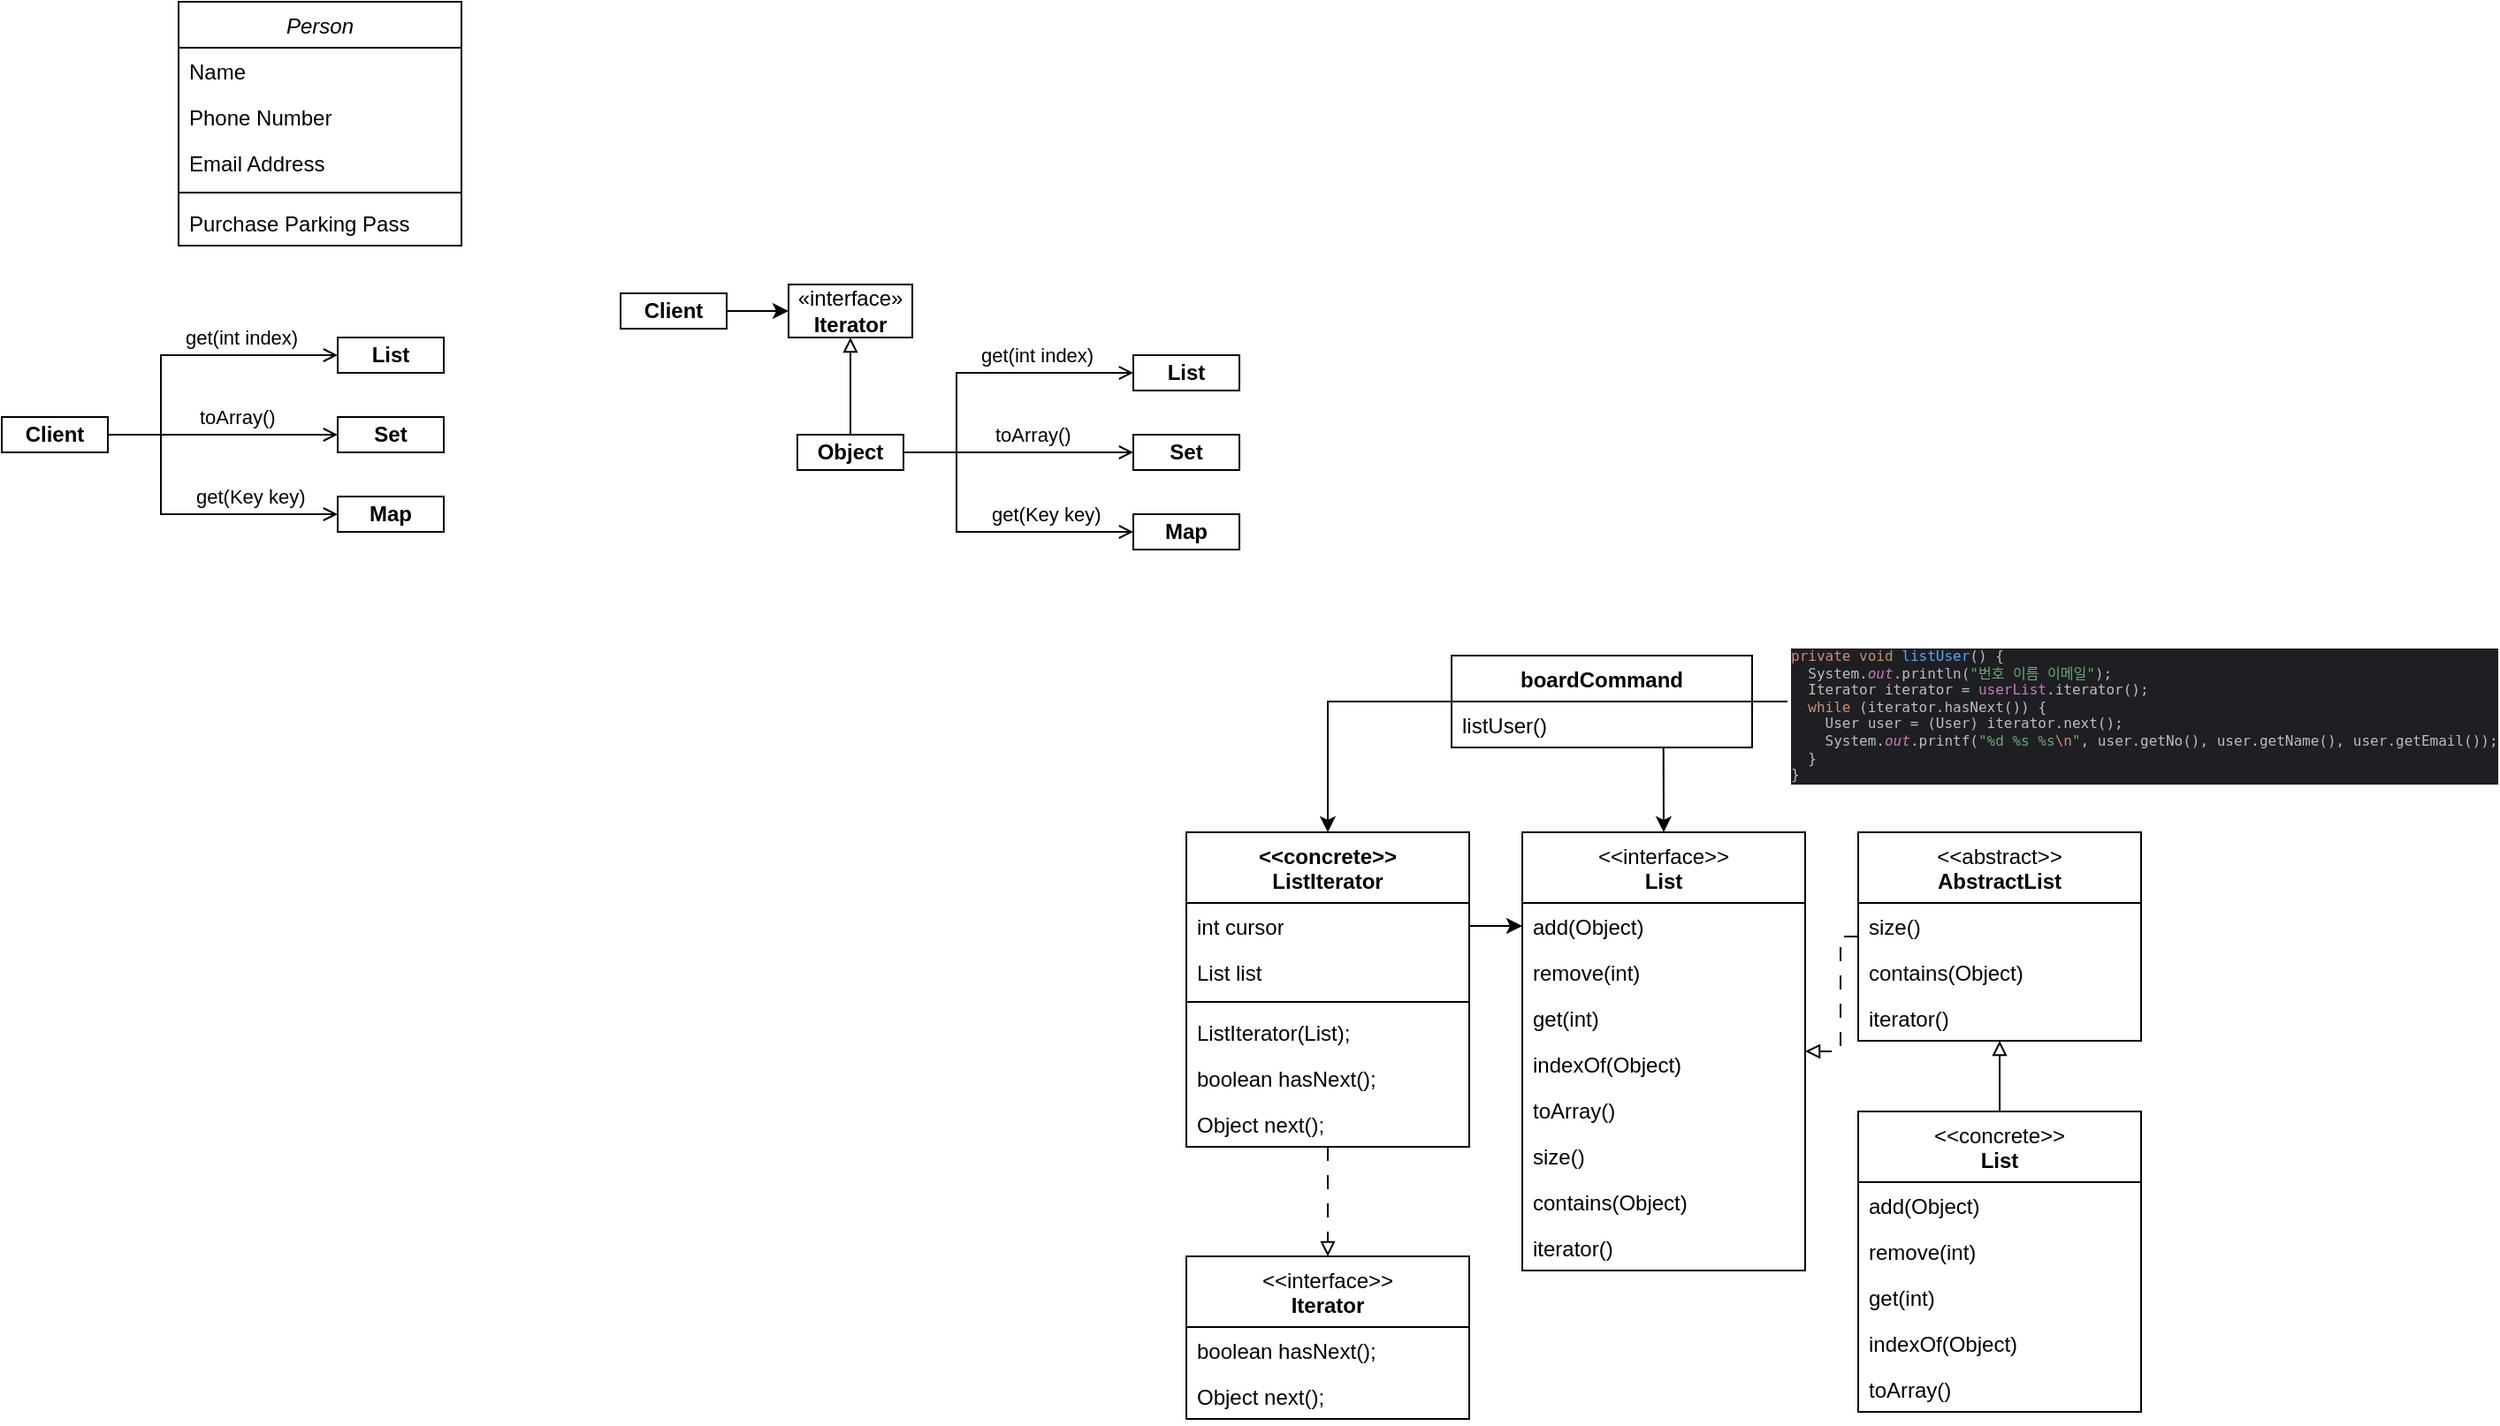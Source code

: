 <mxfile version="24.6.4" type="device">
  <diagram id="C5RBs43oDa-KdzZeNtuy" name="Page-1">
    <mxGraphModel dx="1434" dy="907" grid="1" gridSize="10" guides="1" tooltips="1" connect="1" arrows="1" fold="1" page="1" pageScale="1" pageWidth="827" pageHeight="1169" math="0" shadow="0">
      <root>
        <mxCell id="WIyWlLk6GJQsqaUBKTNV-0" />
        <mxCell id="WIyWlLk6GJQsqaUBKTNV-1" parent="WIyWlLk6GJQsqaUBKTNV-0" />
        <mxCell id="zkfFHV4jXpPFQw0GAbJ--0" value="Person" style="swimlane;fontStyle=2;align=center;verticalAlign=top;childLayout=stackLayout;horizontal=1;startSize=26;horizontalStack=0;resizeParent=1;resizeLast=0;collapsible=1;marginBottom=0;rounded=0;shadow=0;strokeWidth=1;" parent="WIyWlLk6GJQsqaUBKTNV-1" vertex="1">
          <mxGeometry x="150" y="60" width="160" height="138" as="geometry">
            <mxRectangle x="230" y="140" width="160" height="26" as="alternateBounds" />
          </mxGeometry>
        </mxCell>
        <mxCell id="zkfFHV4jXpPFQw0GAbJ--1" value="Name" style="text;align=left;verticalAlign=top;spacingLeft=4;spacingRight=4;overflow=hidden;rotatable=0;points=[[0,0.5],[1,0.5]];portConstraint=eastwest;" parent="zkfFHV4jXpPFQw0GAbJ--0" vertex="1">
          <mxGeometry y="26" width="160" height="26" as="geometry" />
        </mxCell>
        <mxCell id="zkfFHV4jXpPFQw0GAbJ--2" value="Phone Number" style="text;align=left;verticalAlign=top;spacingLeft=4;spacingRight=4;overflow=hidden;rotatable=0;points=[[0,0.5],[1,0.5]];portConstraint=eastwest;rounded=0;shadow=0;html=0;" parent="zkfFHV4jXpPFQw0GAbJ--0" vertex="1">
          <mxGeometry y="52" width="160" height="26" as="geometry" />
        </mxCell>
        <mxCell id="zkfFHV4jXpPFQw0GAbJ--3" value="Email Address" style="text;align=left;verticalAlign=top;spacingLeft=4;spacingRight=4;overflow=hidden;rotatable=0;points=[[0,0.5],[1,0.5]];portConstraint=eastwest;rounded=0;shadow=0;html=0;" parent="zkfFHV4jXpPFQw0GAbJ--0" vertex="1">
          <mxGeometry y="78" width="160" height="26" as="geometry" />
        </mxCell>
        <mxCell id="zkfFHV4jXpPFQw0GAbJ--4" value="" style="line;html=1;strokeWidth=1;align=left;verticalAlign=middle;spacingTop=-1;spacingLeft=3;spacingRight=3;rotatable=0;labelPosition=right;points=[];portConstraint=eastwest;" parent="zkfFHV4jXpPFQw0GAbJ--0" vertex="1">
          <mxGeometry y="104" width="160" height="8" as="geometry" />
        </mxCell>
        <mxCell id="zkfFHV4jXpPFQw0GAbJ--5" value="Purchase Parking Pass" style="text;align=left;verticalAlign=top;spacingLeft=4;spacingRight=4;overflow=hidden;rotatable=0;points=[[0,0.5],[1,0.5]];portConstraint=eastwest;" parent="zkfFHV4jXpPFQw0GAbJ--0" vertex="1">
          <mxGeometry y="112" width="160" height="26" as="geometry" />
        </mxCell>
        <mxCell id="RzaKTPC1rMONNYQA7g9y-0" value="&lt;b&gt;List&lt;/b&gt;" style="html=1;whiteSpace=wrap;" parent="WIyWlLk6GJQsqaUBKTNV-1" vertex="1">
          <mxGeometry x="240" y="250" width="60" height="20" as="geometry" />
        </mxCell>
        <mxCell id="RzaKTPC1rMONNYQA7g9y-1" value="&lt;b&gt;Set&lt;/b&gt;" style="html=1;whiteSpace=wrap;" parent="WIyWlLk6GJQsqaUBKTNV-1" vertex="1">
          <mxGeometry x="240" y="295" width="60" height="20" as="geometry" />
        </mxCell>
        <mxCell id="RzaKTPC1rMONNYQA7g9y-2" value="&lt;b&gt;Map&lt;/b&gt;" style="html=1;whiteSpace=wrap;" parent="WIyWlLk6GJQsqaUBKTNV-1" vertex="1">
          <mxGeometry x="240" y="340" width="60" height="20" as="geometry" />
        </mxCell>
        <mxCell id="RzaKTPC1rMONNYQA7g9y-4" style="edgeStyle=orthogonalEdgeStyle;rounded=0;orthogonalLoop=1;jettySize=auto;html=1;exitX=1;exitY=0.5;exitDx=0;exitDy=0;entryX=0;entryY=0.5;entryDx=0;entryDy=0;endArrow=open;endFill=0;" parent="WIyWlLk6GJQsqaUBKTNV-1" source="RzaKTPC1rMONNYQA7g9y-3" target="RzaKTPC1rMONNYQA7g9y-0" edge="1">
          <mxGeometry relative="1" as="geometry">
            <Array as="points">
              <mxPoint x="140" y="305" />
              <mxPoint x="140" y="260" />
            </Array>
          </mxGeometry>
        </mxCell>
        <mxCell id="RzaKTPC1rMONNYQA7g9y-7" value="get(int index)" style="edgeLabel;html=1;align=left;verticalAlign=middle;resizable=0;points=[];" parent="RzaKTPC1rMONNYQA7g9y-4" vertex="1" connectable="0">
          <mxGeometry x="0.625" y="-1" relative="1" as="geometry">
            <mxPoint x="-55" y="-11" as="offset" />
          </mxGeometry>
        </mxCell>
        <mxCell id="RzaKTPC1rMONNYQA7g9y-5" style="edgeStyle=orthogonalEdgeStyle;rounded=0;orthogonalLoop=1;jettySize=auto;html=1;entryX=0;entryY=0.5;entryDx=0;entryDy=0;endArrow=open;endFill=0;" parent="WIyWlLk6GJQsqaUBKTNV-1" source="RzaKTPC1rMONNYQA7g9y-3" target="RzaKTPC1rMONNYQA7g9y-1" edge="1">
          <mxGeometry relative="1" as="geometry" />
        </mxCell>
        <mxCell id="RzaKTPC1rMONNYQA7g9y-8" value="toArray()" style="edgeLabel;html=1;align=left;verticalAlign=middle;resizable=0;points=[];" parent="RzaKTPC1rMONNYQA7g9y-5" vertex="1" connectable="0">
          <mxGeometry x="0.23" y="-1" relative="1" as="geometry">
            <mxPoint x="-30" y="-11" as="offset" />
          </mxGeometry>
        </mxCell>
        <mxCell id="RzaKTPC1rMONNYQA7g9y-6" style="edgeStyle=orthogonalEdgeStyle;rounded=0;orthogonalLoop=1;jettySize=auto;html=1;entryX=0;entryY=0.5;entryDx=0;entryDy=0;endArrow=open;endFill=0;" parent="WIyWlLk6GJQsqaUBKTNV-1" source="RzaKTPC1rMONNYQA7g9y-3" target="RzaKTPC1rMONNYQA7g9y-2" edge="1">
          <mxGeometry relative="1" as="geometry">
            <Array as="points">
              <mxPoint x="140" y="305" />
              <mxPoint x="140" y="350" />
            </Array>
          </mxGeometry>
        </mxCell>
        <mxCell id="RzaKTPC1rMONNYQA7g9y-10" value="get(Key key)" style="edgeLabel;html=1;align=left;verticalAlign=middle;resizable=0;points=[];" parent="RzaKTPC1rMONNYQA7g9y-6" vertex="1" connectable="0">
          <mxGeometry x="0.416" relative="1" as="geometry">
            <mxPoint x="-31" y="-10" as="offset" />
          </mxGeometry>
        </mxCell>
        <mxCell id="RzaKTPC1rMONNYQA7g9y-3" value="&lt;b&gt;Client&lt;/b&gt;" style="html=1;whiteSpace=wrap;" parent="WIyWlLk6GJQsqaUBKTNV-1" vertex="1">
          <mxGeometry x="50" y="295" width="60" height="20" as="geometry" />
        </mxCell>
        <mxCell id="RzaKTPC1rMONNYQA7g9y-11" value="&lt;b&gt;List&lt;/b&gt;" style="html=1;whiteSpace=wrap;" parent="WIyWlLk6GJQsqaUBKTNV-1" vertex="1">
          <mxGeometry x="690" y="260" width="60" height="20" as="geometry" />
        </mxCell>
        <mxCell id="RzaKTPC1rMONNYQA7g9y-12" value="&lt;b&gt;Set&lt;/b&gt;" style="html=1;whiteSpace=wrap;" parent="WIyWlLk6GJQsqaUBKTNV-1" vertex="1">
          <mxGeometry x="690" y="305" width="60" height="20" as="geometry" />
        </mxCell>
        <mxCell id="RzaKTPC1rMONNYQA7g9y-13" value="&lt;b&gt;Map&lt;/b&gt;" style="html=1;whiteSpace=wrap;" parent="WIyWlLk6GJQsqaUBKTNV-1" vertex="1">
          <mxGeometry x="690" y="350" width="60" height="20" as="geometry" />
        </mxCell>
        <mxCell id="RzaKTPC1rMONNYQA7g9y-14" style="edgeStyle=orthogonalEdgeStyle;rounded=0;orthogonalLoop=1;jettySize=auto;html=1;exitX=1;exitY=0.5;exitDx=0;exitDy=0;entryX=0;entryY=0.5;entryDx=0;entryDy=0;endArrow=open;endFill=0;" parent="WIyWlLk6GJQsqaUBKTNV-1" source="RzaKTPC1rMONNYQA7g9y-20" target="RzaKTPC1rMONNYQA7g9y-11" edge="1">
          <mxGeometry relative="1" as="geometry">
            <Array as="points">
              <mxPoint x="590" y="315" />
              <mxPoint x="590" y="270" />
            </Array>
          </mxGeometry>
        </mxCell>
        <mxCell id="RzaKTPC1rMONNYQA7g9y-15" value="get(int index)" style="edgeLabel;html=1;align=left;verticalAlign=middle;resizable=0;points=[];" parent="RzaKTPC1rMONNYQA7g9y-14" vertex="1" connectable="0">
          <mxGeometry x="0.625" y="-1" relative="1" as="geometry">
            <mxPoint x="-55" y="-11" as="offset" />
          </mxGeometry>
        </mxCell>
        <mxCell id="RzaKTPC1rMONNYQA7g9y-16" style="edgeStyle=orthogonalEdgeStyle;rounded=0;orthogonalLoop=1;jettySize=auto;html=1;entryX=0;entryY=0.5;entryDx=0;entryDy=0;endArrow=open;endFill=0;" parent="WIyWlLk6GJQsqaUBKTNV-1" source="RzaKTPC1rMONNYQA7g9y-20" target="RzaKTPC1rMONNYQA7g9y-12" edge="1">
          <mxGeometry relative="1" as="geometry" />
        </mxCell>
        <mxCell id="RzaKTPC1rMONNYQA7g9y-17" value="toArray()" style="edgeLabel;html=1;align=left;verticalAlign=middle;resizable=0;points=[];" parent="RzaKTPC1rMONNYQA7g9y-16" vertex="1" connectable="0">
          <mxGeometry x="0.23" y="-1" relative="1" as="geometry">
            <mxPoint x="-30" y="-11" as="offset" />
          </mxGeometry>
        </mxCell>
        <mxCell id="RzaKTPC1rMONNYQA7g9y-18" style="edgeStyle=orthogonalEdgeStyle;rounded=0;orthogonalLoop=1;jettySize=auto;html=1;entryX=0;entryY=0.5;entryDx=0;entryDy=0;endArrow=open;endFill=0;" parent="WIyWlLk6GJQsqaUBKTNV-1" source="RzaKTPC1rMONNYQA7g9y-20" target="RzaKTPC1rMONNYQA7g9y-13" edge="1">
          <mxGeometry relative="1" as="geometry">
            <Array as="points">
              <mxPoint x="590" y="315" />
              <mxPoint x="590" y="360" />
            </Array>
          </mxGeometry>
        </mxCell>
        <mxCell id="RzaKTPC1rMONNYQA7g9y-19" value="get(Key key)" style="edgeLabel;html=1;align=left;verticalAlign=middle;resizable=0;points=[];" parent="RzaKTPC1rMONNYQA7g9y-18" vertex="1" connectable="0">
          <mxGeometry x="0.416" relative="1" as="geometry">
            <mxPoint x="-31" y="-10" as="offset" />
          </mxGeometry>
        </mxCell>
        <mxCell id="RzaKTPC1rMONNYQA7g9y-25" style="edgeStyle=orthogonalEdgeStyle;rounded=0;orthogonalLoop=1;jettySize=auto;html=1;entryX=0.5;entryY=1;entryDx=0;entryDy=0;endArrow=block;endFill=0;" parent="WIyWlLk6GJQsqaUBKTNV-1" source="RzaKTPC1rMONNYQA7g9y-20" target="RzaKTPC1rMONNYQA7g9y-22" edge="1">
          <mxGeometry relative="1" as="geometry" />
        </mxCell>
        <mxCell id="RzaKTPC1rMONNYQA7g9y-20" value="&lt;b&gt;Object&lt;/b&gt;" style="html=1;whiteSpace=wrap;" parent="WIyWlLk6GJQsqaUBKTNV-1" vertex="1">
          <mxGeometry x="500" y="305" width="60" height="20" as="geometry" />
        </mxCell>
        <mxCell id="RzaKTPC1rMONNYQA7g9y-22" value="«interface»&lt;br&gt;&lt;b&gt;Iterator&lt;/b&gt;" style="html=1;whiteSpace=wrap;" parent="WIyWlLk6GJQsqaUBKTNV-1" vertex="1">
          <mxGeometry x="495" y="220" width="70" height="30" as="geometry" />
        </mxCell>
        <mxCell id="RzaKTPC1rMONNYQA7g9y-24" style="edgeStyle=orthogonalEdgeStyle;rounded=0;orthogonalLoop=1;jettySize=auto;html=1;entryX=0;entryY=0.5;entryDx=0;entryDy=0;" parent="WIyWlLk6GJQsqaUBKTNV-1" source="RzaKTPC1rMONNYQA7g9y-23" target="RzaKTPC1rMONNYQA7g9y-22" edge="1">
          <mxGeometry relative="1" as="geometry" />
        </mxCell>
        <mxCell id="RzaKTPC1rMONNYQA7g9y-23" value="&lt;b&gt;Client&lt;/b&gt;" style="html=1;whiteSpace=wrap;" parent="WIyWlLk6GJQsqaUBKTNV-1" vertex="1">
          <mxGeometry x="400" y="225" width="60" height="20" as="geometry" />
        </mxCell>
        <mxCell id="RzaKTPC1rMONNYQA7g9y-30" value="&lt;div&gt;&lt;span style=&quot;font-weight: normal;&quot;&gt;&amp;lt;&amp;lt;interface&amp;gt;&amp;gt;&lt;/span&gt;&lt;/div&gt;Iterator" style="swimlane;fontStyle=1;align=center;verticalAlign=top;childLayout=stackLayout;horizontal=1;startSize=40;horizontalStack=0;resizeParent=1;resizeParentMax=0;resizeLast=0;collapsible=1;marginBottom=0;whiteSpace=wrap;html=1;" parent="WIyWlLk6GJQsqaUBKTNV-1" vertex="1">
          <mxGeometry x="720" y="770" width="160" height="92" as="geometry" />
        </mxCell>
        <mxCell id="RzaKTPC1rMONNYQA7g9y-33" value="boolean hasNext();" style="text;strokeColor=none;fillColor=none;align=left;verticalAlign=top;spacingLeft=4;spacingRight=4;overflow=hidden;rotatable=0;points=[[0,0.5],[1,0.5]];portConstraint=eastwest;whiteSpace=wrap;html=1;" parent="RzaKTPC1rMONNYQA7g9y-30" vertex="1">
          <mxGeometry y="40" width="160" height="26" as="geometry" />
        </mxCell>
        <mxCell id="RzaKTPC1rMONNYQA7g9y-34" value="Object next();" style="text;strokeColor=none;fillColor=none;align=left;verticalAlign=top;spacingLeft=4;spacingRight=4;overflow=hidden;rotatable=0;points=[[0,0.5],[1,0.5]];portConstraint=eastwest;whiteSpace=wrap;html=1;" parent="RzaKTPC1rMONNYQA7g9y-30" vertex="1">
          <mxGeometry y="66" width="160" height="26" as="geometry" />
        </mxCell>
        <mxCell id="RzaKTPC1rMONNYQA7g9y-42" style="edgeStyle=orthogonalEdgeStyle;rounded=0;orthogonalLoop=1;jettySize=auto;html=1;endArrow=block;endFill=0;dashed=1;dashPattern=8 8;" parent="WIyWlLk6GJQsqaUBKTNV-1" source="RzaKTPC1rMONNYQA7g9y-35" target="RzaKTPC1rMONNYQA7g9y-30" edge="1">
          <mxGeometry relative="1" as="geometry">
            <mxPoint x="850" y="518" as="targetPoint" />
          </mxGeometry>
        </mxCell>
        <mxCell id="RzaKTPC1rMONNYQA7g9y-97" style="edgeStyle=orthogonalEdgeStyle;rounded=0;orthogonalLoop=1;jettySize=auto;html=1;exitX=1;exitY=0.5;exitDx=0;exitDy=0;" parent="WIyWlLk6GJQsqaUBKTNV-1" source="RzaKTPC1rMONNYQA7g9y-36" target="RzaKTPC1rMONNYQA7g9y-52" edge="1">
          <mxGeometry relative="1" as="geometry">
            <mxPoint x="900" y="550" as="sourcePoint" />
            <mxPoint x="1040" y="570" as="targetPoint" />
            <Array as="points" />
          </mxGeometry>
        </mxCell>
        <mxCell id="RzaKTPC1rMONNYQA7g9y-35" value="&lt;div&gt;&amp;lt;&amp;lt;concrete&amp;gt;&amp;gt;&lt;/div&gt;ListIterator" style="swimlane;fontStyle=1;align=center;verticalAlign=top;childLayout=stackLayout;horizontal=1;startSize=40;horizontalStack=0;resizeParent=1;resizeParentMax=0;resizeLast=0;collapsible=1;marginBottom=0;whiteSpace=wrap;html=1;" parent="WIyWlLk6GJQsqaUBKTNV-1" vertex="1">
          <mxGeometry x="720" y="530" width="160" height="178" as="geometry" />
        </mxCell>
        <mxCell id="RzaKTPC1rMONNYQA7g9y-36" value="int cursor" style="text;strokeColor=none;fillColor=none;align=left;verticalAlign=top;spacingLeft=4;spacingRight=4;overflow=hidden;rotatable=0;points=[[0,0.5],[1,0.5]];portConstraint=eastwest;whiteSpace=wrap;html=1;" parent="RzaKTPC1rMONNYQA7g9y-35" vertex="1">
          <mxGeometry y="40" width="160" height="26" as="geometry" />
        </mxCell>
        <mxCell id="RzaKTPC1rMONNYQA7g9y-39" value="List list" style="text;strokeColor=none;fillColor=none;align=left;verticalAlign=top;spacingLeft=4;spacingRight=4;overflow=hidden;rotatable=0;points=[[0,0.5],[1,0.5]];portConstraint=eastwest;whiteSpace=wrap;html=1;" parent="RzaKTPC1rMONNYQA7g9y-35" vertex="1">
          <mxGeometry y="66" width="160" height="26" as="geometry" />
        </mxCell>
        <mxCell id="RzaKTPC1rMONNYQA7g9y-37" value="" style="line;strokeWidth=1;fillColor=none;align=left;verticalAlign=middle;spacingTop=-1;spacingLeft=3;spacingRight=3;rotatable=0;labelPosition=right;points=[];portConstraint=eastwest;strokeColor=inherit;" parent="RzaKTPC1rMONNYQA7g9y-35" vertex="1">
          <mxGeometry y="92" width="160" height="8" as="geometry" />
        </mxCell>
        <mxCell id="RzaKTPC1rMONNYQA7g9y-40" value="ListIterator(List);" style="text;strokeColor=none;fillColor=none;align=left;verticalAlign=top;spacingLeft=4;spacingRight=4;overflow=hidden;rotatable=0;points=[[0,0.5],[1,0.5]];portConstraint=eastwest;whiteSpace=wrap;html=1;" parent="RzaKTPC1rMONNYQA7g9y-35" vertex="1">
          <mxGeometry y="100" width="160" height="26" as="geometry" />
        </mxCell>
        <mxCell id="RzaKTPC1rMONNYQA7g9y-38" value="boolean hasNext();" style="text;strokeColor=none;fillColor=none;align=left;verticalAlign=top;spacingLeft=4;spacingRight=4;overflow=hidden;rotatable=0;points=[[0,0.5],[1,0.5]];portConstraint=eastwest;whiteSpace=wrap;html=1;" parent="RzaKTPC1rMONNYQA7g9y-35" vertex="1">
          <mxGeometry y="126" width="160" height="26" as="geometry" />
        </mxCell>
        <mxCell id="RzaKTPC1rMONNYQA7g9y-41" value="Object next();" style="text;strokeColor=none;fillColor=none;align=left;verticalAlign=top;spacingLeft=4;spacingRight=4;overflow=hidden;rotatable=0;points=[[0,0.5],[1,0.5]];portConstraint=eastwest;whiteSpace=wrap;html=1;" parent="RzaKTPC1rMONNYQA7g9y-35" vertex="1">
          <mxGeometry y="152" width="160" height="26" as="geometry" />
        </mxCell>
        <mxCell id="RzaKTPC1rMONNYQA7g9y-63" value="&lt;div&gt;&lt;span style=&quot;font-weight: normal;&quot;&gt;&amp;lt;&amp;lt;interface&amp;gt;&amp;gt;&lt;/span&gt;&lt;/div&gt;List" style="swimlane;fontStyle=1;align=center;verticalAlign=top;childLayout=stackLayout;horizontal=1;startSize=40;horizontalStack=0;resizeParent=1;resizeParentMax=0;resizeLast=0;collapsible=1;marginBottom=0;whiteSpace=wrap;html=1;" parent="WIyWlLk6GJQsqaUBKTNV-1" vertex="1">
          <mxGeometry x="910" y="530" width="160" height="248" as="geometry" />
        </mxCell>
        <mxCell id="RzaKTPC1rMONNYQA7g9y-52" value="add(Object)" style="text;strokeColor=none;fillColor=none;align=left;verticalAlign=top;spacingLeft=4;spacingRight=4;overflow=hidden;rotatable=0;points=[[0,0.5],[1,0.5]];portConstraint=eastwest;whiteSpace=wrap;html=1;" parent="RzaKTPC1rMONNYQA7g9y-63" vertex="1">
          <mxGeometry y="40" width="160" height="26" as="geometry" />
        </mxCell>
        <mxCell id="RzaKTPC1rMONNYQA7g9y-62" value="remove(int)" style="text;strokeColor=none;fillColor=none;align=left;verticalAlign=top;spacingLeft=4;spacingRight=4;overflow=hidden;rotatable=0;points=[[0,0.5],[1,0.5]];portConstraint=eastwest;whiteSpace=wrap;html=1;" parent="RzaKTPC1rMONNYQA7g9y-63" vertex="1">
          <mxGeometry y="66" width="160" height="26" as="geometry" />
        </mxCell>
        <mxCell id="RzaKTPC1rMONNYQA7g9y-60" value="get(int)" style="text;strokeColor=none;fillColor=none;align=left;verticalAlign=top;spacingLeft=4;spacingRight=4;overflow=hidden;rotatable=0;points=[[0,0.5],[1,0.5]];portConstraint=eastwest;whiteSpace=wrap;html=1;" parent="RzaKTPC1rMONNYQA7g9y-63" vertex="1">
          <mxGeometry y="92" width="160" height="26" as="geometry" />
        </mxCell>
        <mxCell id="RzaKTPC1rMONNYQA7g9y-59" value="indexOf(Object)" style="text;strokeColor=none;fillColor=none;align=left;verticalAlign=top;spacingLeft=4;spacingRight=4;overflow=hidden;rotatable=0;points=[[0,0.5],[1,0.5]];portConstraint=eastwest;whiteSpace=wrap;html=1;" parent="RzaKTPC1rMONNYQA7g9y-63" vertex="1">
          <mxGeometry y="118" width="160" height="26" as="geometry" />
        </mxCell>
        <mxCell id="RzaKTPC1rMONNYQA7g9y-58" value="toArray()" style="text;strokeColor=none;fillColor=none;align=left;verticalAlign=top;spacingLeft=4;spacingRight=4;overflow=hidden;rotatable=0;points=[[0,0.5],[1,0.5]];portConstraint=eastwest;whiteSpace=wrap;html=1;" parent="RzaKTPC1rMONNYQA7g9y-63" vertex="1">
          <mxGeometry y="144" width="160" height="26" as="geometry" />
        </mxCell>
        <mxCell id="RzaKTPC1rMONNYQA7g9y-57" value="size()" style="text;strokeColor=none;fillColor=none;align=left;verticalAlign=top;spacingLeft=4;spacingRight=4;overflow=hidden;rotatable=0;points=[[0,0.5],[1,0.5]];portConstraint=eastwest;whiteSpace=wrap;html=1;" parent="RzaKTPC1rMONNYQA7g9y-63" vertex="1">
          <mxGeometry y="170" width="160" height="26" as="geometry" />
        </mxCell>
        <mxCell id="RzaKTPC1rMONNYQA7g9y-56" value="contains(Object)" style="text;strokeColor=none;fillColor=none;align=left;verticalAlign=top;spacingLeft=4;spacingRight=4;overflow=hidden;rotatable=0;points=[[0,0.5],[1,0.5]];portConstraint=eastwest;whiteSpace=wrap;html=1;" parent="RzaKTPC1rMONNYQA7g9y-63" vertex="1">
          <mxGeometry y="196" width="160" height="26" as="geometry" />
        </mxCell>
        <mxCell id="RzaKTPC1rMONNYQA7g9y-55" value="iterator()" style="text;strokeColor=none;fillColor=none;align=left;verticalAlign=top;spacingLeft=4;spacingRight=4;overflow=hidden;rotatable=0;points=[[0,0.5],[1,0.5]];portConstraint=eastwest;whiteSpace=wrap;html=1;" parent="RzaKTPC1rMONNYQA7g9y-63" vertex="1">
          <mxGeometry y="222" width="160" height="26" as="geometry" />
        </mxCell>
        <mxCell id="RzaKTPC1rMONNYQA7g9y-98" style="edgeStyle=orthogonalEdgeStyle;rounded=0;orthogonalLoop=1;jettySize=auto;html=1;endArrow=block;endFill=0;dashed=1;dashPattern=8 8;" parent="WIyWlLk6GJQsqaUBKTNV-1" source="RzaKTPC1rMONNYQA7g9y-65" target="RzaKTPC1rMONNYQA7g9y-63" edge="1">
          <mxGeometry relative="1" as="geometry">
            <Array as="points">
              <mxPoint x="1090" y="589" />
              <mxPoint x="1090" y="654" />
            </Array>
          </mxGeometry>
        </mxCell>
        <mxCell id="RzaKTPC1rMONNYQA7g9y-65" value="&lt;div&gt;&lt;span style=&quot;font-weight: normal;&quot;&gt;&amp;lt;&amp;lt;abstract&amp;gt;&amp;gt;&lt;/span&gt;&lt;/div&gt;AbstractList" style="swimlane;fontStyle=1;align=center;verticalAlign=top;childLayout=stackLayout;horizontal=1;startSize=40;horizontalStack=0;resizeParent=1;resizeParentMax=0;resizeLast=0;collapsible=1;marginBottom=0;whiteSpace=wrap;html=1;" parent="WIyWlLk6GJQsqaUBKTNV-1" vertex="1">
          <mxGeometry x="1100" y="530" width="160" height="118" as="geometry" />
        </mxCell>
        <mxCell id="RzaKTPC1rMONNYQA7g9y-71" value="size()" style="text;strokeColor=none;fillColor=none;align=left;verticalAlign=top;spacingLeft=4;spacingRight=4;overflow=hidden;rotatable=0;points=[[0,0.5],[1,0.5]];portConstraint=eastwest;whiteSpace=wrap;html=1;" parent="RzaKTPC1rMONNYQA7g9y-65" vertex="1">
          <mxGeometry y="40" width="160" height="26" as="geometry" />
        </mxCell>
        <mxCell id="RzaKTPC1rMONNYQA7g9y-72" value="contains(Object)" style="text;strokeColor=none;fillColor=none;align=left;verticalAlign=top;spacingLeft=4;spacingRight=4;overflow=hidden;rotatable=0;points=[[0,0.5],[1,0.5]];portConstraint=eastwest;whiteSpace=wrap;html=1;" parent="RzaKTPC1rMONNYQA7g9y-65" vertex="1">
          <mxGeometry y="66" width="160" height="26" as="geometry" />
        </mxCell>
        <mxCell id="RzaKTPC1rMONNYQA7g9y-73" value="iterator()" style="text;strokeColor=none;fillColor=none;align=left;verticalAlign=top;spacingLeft=4;spacingRight=4;overflow=hidden;rotatable=0;points=[[0,0.5],[1,0.5]];portConstraint=eastwest;whiteSpace=wrap;html=1;" parent="RzaKTPC1rMONNYQA7g9y-65" vertex="1">
          <mxGeometry y="92" width="160" height="26" as="geometry" />
        </mxCell>
        <mxCell id="RzaKTPC1rMONNYQA7g9y-99" style="edgeStyle=orthogonalEdgeStyle;rounded=0;orthogonalLoop=1;jettySize=auto;html=1;endArrow=block;endFill=0;" parent="WIyWlLk6GJQsqaUBKTNV-1" source="RzaKTPC1rMONNYQA7g9y-78" target="RzaKTPC1rMONNYQA7g9y-65" edge="1">
          <mxGeometry relative="1" as="geometry" />
        </mxCell>
        <mxCell id="RzaKTPC1rMONNYQA7g9y-78" value="&lt;div&gt;&lt;span style=&quot;font-weight: normal;&quot;&gt;&amp;lt;&amp;lt;concrete&amp;gt;&amp;gt;&lt;/span&gt;&lt;/div&gt;List" style="swimlane;fontStyle=1;align=center;verticalAlign=top;childLayout=stackLayout;horizontal=1;startSize=40;horizontalStack=0;resizeParent=1;resizeParentMax=0;resizeLast=0;collapsible=1;marginBottom=0;whiteSpace=wrap;html=1;" parent="WIyWlLk6GJQsqaUBKTNV-1" vertex="1">
          <mxGeometry x="1100" y="688" width="160" height="170" as="geometry" />
        </mxCell>
        <mxCell id="RzaKTPC1rMONNYQA7g9y-79" value="add(Object)" style="text;strokeColor=none;fillColor=none;align=left;verticalAlign=top;spacingLeft=4;spacingRight=4;overflow=hidden;rotatable=0;points=[[0,0.5],[1,0.5]];portConstraint=eastwest;whiteSpace=wrap;html=1;" parent="RzaKTPC1rMONNYQA7g9y-78" vertex="1">
          <mxGeometry y="40" width="160" height="26" as="geometry" />
        </mxCell>
        <mxCell id="RzaKTPC1rMONNYQA7g9y-80" value="remove(int)" style="text;strokeColor=none;fillColor=none;align=left;verticalAlign=top;spacingLeft=4;spacingRight=4;overflow=hidden;rotatable=0;points=[[0,0.5],[1,0.5]];portConstraint=eastwest;whiteSpace=wrap;html=1;" parent="RzaKTPC1rMONNYQA7g9y-78" vertex="1">
          <mxGeometry y="66" width="160" height="26" as="geometry" />
        </mxCell>
        <mxCell id="RzaKTPC1rMONNYQA7g9y-81" value="get(int)" style="text;strokeColor=none;fillColor=none;align=left;verticalAlign=top;spacingLeft=4;spacingRight=4;overflow=hidden;rotatable=0;points=[[0,0.5],[1,0.5]];portConstraint=eastwest;whiteSpace=wrap;html=1;" parent="RzaKTPC1rMONNYQA7g9y-78" vertex="1">
          <mxGeometry y="92" width="160" height="26" as="geometry" />
        </mxCell>
        <mxCell id="RzaKTPC1rMONNYQA7g9y-82" value="indexOf(Object)" style="text;strokeColor=none;fillColor=none;align=left;verticalAlign=top;spacingLeft=4;spacingRight=4;overflow=hidden;rotatable=0;points=[[0,0.5],[1,0.5]];portConstraint=eastwest;whiteSpace=wrap;html=1;" parent="RzaKTPC1rMONNYQA7g9y-78" vertex="1">
          <mxGeometry y="118" width="160" height="26" as="geometry" />
        </mxCell>
        <mxCell id="RzaKTPC1rMONNYQA7g9y-83" value="toArray()" style="text;strokeColor=none;fillColor=none;align=left;verticalAlign=top;spacingLeft=4;spacingRight=4;overflow=hidden;rotatable=0;points=[[0,0.5],[1,0.5]];portConstraint=eastwest;whiteSpace=wrap;html=1;" parent="RzaKTPC1rMONNYQA7g9y-78" vertex="1">
          <mxGeometry y="144" width="160" height="26" as="geometry" />
        </mxCell>
        <mxCell id="RzaKTPC1rMONNYQA7g9y-92" style="edgeStyle=orthogonalEdgeStyle;rounded=0;orthogonalLoop=1;jettySize=auto;html=1;entryX=0;entryY=0.5;entryDx=0;entryDy=0;endArrow=none;endFill=0;exitX=1;exitY=0.5;exitDx=0;exitDy=0;" parent="WIyWlLk6GJQsqaUBKTNV-1" source="RzaKTPC1rMONNYQA7g9y-87" target="RzaKTPC1rMONNYQA7g9y-91" edge="1">
          <mxGeometry relative="1" as="geometry">
            <mxPoint x="970" y="490" as="sourcePoint" />
          </mxGeometry>
        </mxCell>
        <mxCell id="RzaKTPC1rMONNYQA7g9y-93" style="edgeStyle=orthogonalEdgeStyle;rounded=0;orthogonalLoop=1;jettySize=auto;html=1;entryX=0.5;entryY=0;entryDx=0;entryDy=0;exitX=0.705;exitY=1.001;exitDx=0;exitDy=0;exitPerimeter=0;" parent="WIyWlLk6GJQsqaUBKTNV-1" source="RzaKTPC1rMONNYQA7g9y-90" target="RzaKTPC1rMONNYQA7g9y-63" edge="1">
          <mxGeometry relative="1" as="geometry">
            <mxPoint x="990" y="500" as="sourcePoint" />
            <Array as="points">
              <mxPoint x="990" y="482" />
            </Array>
          </mxGeometry>
        </mxCell>
        <mxCell id="RzaKTPC1rMONNYQA7g9y-96" style="edgeStyle=orthogonalEdgeStyle;rounded=0;orthogonalLoop=1;jettySize=auto;html=1;entryX=0.5;entryY=0;entryDx=0;entryDy=0;exitX=0;exitY=0.5;exitDx=0;exitDy=0;" parent="WIyWlLk6GJQsqaUBKTNV-1" source="RzaKTPC1rMONNYQA7g9y-87" target="RzaKTPC1rMONNYQA7g9y-35" edge="1">
          <mxGeometry relative="1" as="geometry">
            <mxPoint x="850" y="456" as="sourcePoint" />
            <mxPoint x="800" y="530" as="targetPoint" />
            <Array as="points">
              <mxPoint x="800" y="456" />
            </Array>
          </mxGeometry>
        </mxCell>
        <mxCell id="RzaKTPC1rMONNYQA7g9y-87" value="boardCommand" style="swimlane;fontStyle=1;align=center;verticalAlign=top;childLayout=stackLayout;horizontal=1;startSize=26;horizontalStack=0;resizeParent=1;resizeParentMax=0;resizeLast=0;collapsible=1;marginBottom=0;whiteSpace=wrap;html=1;" parent="WIyWlLk6GJQsqaUBKTNV-1" vertex="1">
          <mxGeometry x="870" y="430" width="170" height="52" as="geometry" />
        </mxCell>
        <mxCell id="RzaKTPC1rMONNYQA7g9y-90" value="listUser()" style="text;strokeColor=none;fillColor=none;align=left;verticalAlign=top;spacingLeft=4;spacingRight=4;overflow=hidden;rotatable=0;points=[[0,0.5],[1,0.5]];portConstraint=eastwest;whiteSpace=wrap;html=1;" parent="RzaKTPC1rMONNYQA7g9y-87" vertex="1">
          <mxGeometry y="26" width="170" height="26" as="geometry" />
        </mxCell>
        <UserObject label="&lt;div style=&quot;background-color: rgb(30, 31, 34); color: rgb(188, 190, 196); font-size: 8px;&quot;&gt;&lt;pre style=&quot;font-family: D2Coding, monospace; font-size: 8px;&quot;&gt;&lt;span style=&quot;color: rgb(207, 142, 109); font-size: 8px;&quot;&gt;private void &lt;/span&gt;&lt;span style=&quot;color: rgb(86, 168, 245); font-size: 8px;&quot;&gt;listUser&lt;/span&gt;() {&lt;br style=&quot;font-size: 8px;&quot;&gt;  System.&lt;span style=&quot;color: rgb(199, 125, 187); font-style: italic; font-size: 8px;&quot;&gt;out&lt;/span&gt;.println(&lt;span style=&quot;color: rgb(106, 171, 115); font-size: 8px;&quot;&gt;&quot;번호 이름 이메일&quot;&lt;/span&gt;);&lt;br style=&quot;font-size: 8px;&quot;&gt;  Iterator iterator = &lt;span style=&quot;color: rgb(199, 125, 187); font-size: 8px;&quot;&gt;userList&lt;/span&gt;.iterator();&lt;br style=&quot;font-size: 8px;&quot;&gt;  &lt;span style=&quot;color: rgb(207, 142, 109); font-size: 8px;&quot;&gt;while &lt;/span&gt;(iterator.hasNext()) {&lt;br style=&quot;font-size: 8px;&quot;&gt;    User user = (User) iterator.next();&lt;br style=&quot;font-size: 8px;&quot;&gt;    System.&lt;span style=&quot;color: rgb(199, 125, 187); font-style: italic; font-size: 8px;&quot;&gt;out&lt;/span&gt;.printf(&lt;span style=&quot;color: rgb(106, 171, 115); font-size: 8px;&quot;&gt;&quot;%d %s %s&lt;/span&gt;&lt;span style=&quot;color: rgb(207, 142, 109); font-size: 8px;&quot;&gt;\n&lt;/span&gt;&lt;span style=&quot;color: rgb(106, 171, 115); font-size: 8px;&quot;&gt;&quot;&lt;/span&gt;, user.getNo(), user.getName(), user.getEmail());&lt;br style=&quot;font-size: 8px;&quot;&gt;  }&lt;br style=&quot;font-size: 8px;&quot;&gt;}&lt;/pre&gt;&lt;/div&gt;" link="&lt;div style=&quot;background-color:#1e1f22;color:#bcbec4&quot;&gt;&lt;pre style=&quot;font-family:&#39;D2Coding&#39;,monospace;font-size:10.5pt;&quot;&gt;&lt;span style=&quot;color:#cf8e6d;&quot;&gt;private void &lt;/span&gt;&lt;span style=&quot;color:#56a8f5;&quot;&gt;listUser&lt;/span&gt;() {&lt;br&gt;  System.&lt;span style=&quot;color:#c77dbb;font-style:italic;&quot;&gt;out&lt;/span&gt;.println(&lt;span style=&quot;color:#6aab73;&quot;&gt;&quot;번호 이름 이메일&quot;&lt;/span&gt;);&lt;br&gt;  Iterator iterator = &lt;span style=&quot;color:#c77dbb;&quot;&gt;userList&lt;/span&gt;.iterator();&lt;br&gt;  &lt;span style=&quot;color:#cf8e6d;&quot;&gt;while &lt;/span&gt;(iterator.hasNext()) {&lt;br&gt;    User user = (User) iterator.next();&lt;br&gt;    System.&lt;span style=&quot;color:#c77dbb;font-style:italic;&quot;&gt;out&lt;/span&gt;.printf(&lt;span style=&quot;color:#6aab73;&quot;&gt;&quot;%d %s %s&lt;/span&gt;&lt;span style=&quot;color:#cf8e6d;&quot;&gt;\n&lt;/span&gt;&lt;span style=&quot;color:#6aab73;&quot;&gt;&quot;&lt;/span&gt;, user.getNo(), user.getName(), user.getEmail());&lt;br&gt;  }&lt;br&gt;}&lt;/pre&gt;&lt;/div&gt;" id="RzaKTPC1rMONNYQA7g9y-91">
          <mxCell style="text;whiteSpace=wrap;html=1;fontStyle=0;fontSize=8;fillColor=none;strokeColor=none;" parent="WIyWlLk6GJQsqaUBKTNV-1" vertex="1">
            <mxGeometry x="1060" y="411" width="340" height="90" as="geometry" />
          </mxCell>
        </UserObject>
      </root>
    </mxGraphModel>
  </diagram>
</mxfile>
